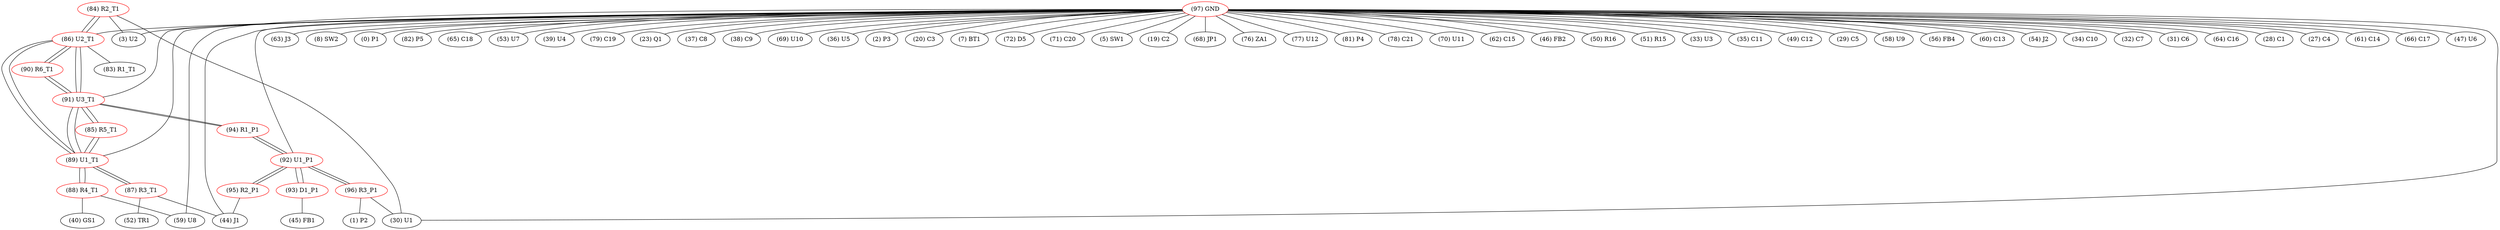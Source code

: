graph {
	84 [label="(84) R2_T1" color=red]
	30 [label="(30) U1"]
	3 [label="(3) U2"]
	86 [label="(86) U2_T1"]
	85 [label="(85) R5_T1" color=red]
	91 [label="(91) U3_T1"]
	89 [label="(89) U1_T1"]
	86 [label="(86) U2_T1" color=red]
	91 [label="(91) U3_T1"]
	89 [label="(89) U1_T1"]
	84 [label="(84) R2_T1"]
	83 [label="(83) R1_T1"]
	90 [label="(90) R6_T1"]
	87 [label="(87) R3_T1" color=red]
	44 [label="(44) J1"]
	52 [label="(52) TR1"]
	89 [label="(89) U1_T1"]
	88 [label="(88) R4_T1" color=red]
	59 [label="(59) U8"]
	40 [label="(40) GS1"]
	89 [label="(89) U1_T1"]
	89 [label="(89) U1_T1" color=red]
	88 [label="(88) R4_T1"]
	86 [label="(86) U2_T1"]
	91 [label="(91) U3_T1"]
	85 [label="(85) R5_T1"]
	87 [label="(87) R3_T1"]
	90 [label="(90) R6_T1" color=red]
	91 [label="(91) U3_T1"]
	86 [label="(86) U2_T1"]
	91 [label="(91) U3_T1" color=red]
	90 [label="(90) R6_T1"]
	85 [label="(85) R5_T1"]
	86 [label="(86) U2_T1"]
	89 [label="(89) U1_T1"]
	94 [label="(94) R1_P1"]
	92 [label="(92) U1_P1" color=red]
	93 [label="(93) D1_P1"]
	95 [label="(95) R2_P1"]
	96 [label="(96) R3_P1"]
	94 [label="(94) R1_P1"]
	93 [label="(93) D1_P1" color=red]
	45 [label="(45) FB1"]
	92 [label="(92) U1_P1"]
	94 [label="(94) R1_P1" color=red]
	91 [label="(91) U3_T1"]
	92 [label="(92) U1_P1"]
	95 [label="(95) R2_P1" color=red]
	44 [label="(44) J1"]
	92 [label="(92) U1_P1"]
	96 [label="(96) R3_P1" color=red]
	30 [label="(30) U1"]
	1 [label="(1) P2"]
	92 [label="(92) U1_P1"]
	97 [label="(97) GND" color=red]
	63 [label="(63) J3"]
	8 [label="(8) SW2"]
	0 [label="(0) P1"]
	82 [label="(82) P5"]
	65 [label="(65) C18"]
	53 [label="(53) U7"]
	39 [label="(39) U4"]
	79 [label="(79) C19"]
	23 [label="(23) Q1"]
	37 [label="(37) C8"]
	38 [label="(38) C9"]
	69 [label="(69) U10"]
	36 [label="(36) U5"]
	2 [label="(2) P3"]
	3 [label="(3) U2"]
	20 [label="(20) C3"]
	7 [label="(7) BT1"]
	72 [label="(72) D5"]
	71 [label="(71) C20"]
	5 [label="(5) SW1"]
	19 [label="(19) C2"]
	68 [label="(68) JP1"]
	76 [label="(76) ZA1"]
	77 [label="(77) U12"]
	81 [label="(81) P4"]
	78 [label="(78) C21"]
	70 [label="(70) U11"]
	59 [label="(59) U8"]
	62 [label="(62) C15"]
	46 [label="(46) FB2"]
	50 [label="(50) R16"]
	51 [label="(51) R15"]
	33 [label="(33) U3"]
	35 [label="(35) C11"]
	49 [label="(49) C12"]
	29 [label="(29) C5"]
	58 [label="(58) U9"]
	56 [label="(56) FB4"]
	60 [label="(60) C13"]
	54 [label="(54) J2"]
	34 [label="(34) C10"]
	32 [label="(32) C7"]
	31 [label="(31) C6"]
	64 [label="(64) C16"]
	30 [label="(30) U1"]
	28 [label="(28) C1"]
	27 [label="(27) C4"]
	61 [label="(61) C14"]
	66 [label="(66) C17"]
	44 [label="(44) J1"]
	47 [label="(47) U6"]
	91 [label="(91) U3_T1"]
	89 [label="(89) U1_T1"]
	86 [label="(86) U2_T1"]
	92 [label="(92) U1_P1"]
	84 -- 30
	84 -- 3
	84 -- 86
	85 -- 91
	85 -- 89
	86 -- 91
	86 -- 89
	86 -- 84
	86 -- 83
	86 -- 90
	87 -- 44
	87 -- 52
	87 -- 89
	88 -- 59
	88 -- 40
	88 -- 89
	89 -- 88
	89 -- 86
	89 -- 91
	89 -- 85
	89 -- 87
	90 -- 91
	90 -- 86
	91 -- 90
	91 -- 85
	91 -- 86
	91 -- 89
	91 -- 94
	92 -- 93
	92 -- 95
	92 -- 96
	92 -- 94
	93 -- 45
	93 -- 92
	94 -- 91
	94 -- 92
	95 -- 44
	95 -- 92
	96 -- 30
	96 -- 1
	96 -- 92
	97 -- 63
	97 -- 8
	97 -- 0
	97 -- 82
	97 -- 65
	97 -- 53
	97 -- 39
	97 -- 79
	97 -- 23
	97 -- 37
	97 -- 38
	97 -- 69
	97 -- 36
	97 -- 2
	97 -- 3
	97 -- 20
	97 -- 7
	97 -- 72
	97 -- 71
	97 -- 5
	97 -- 19
	97 -- 68
	97 -- 76
	97 -- 77
	97 -- 81
	97 -- 78
	97 -- 70
	97 -- 59
	97 -- 62
	97 -- 46
	97 -- 50
	97 -- 51
	97 -- 33
	97 -- 35
	97 -- 49
	97 -- 29
	97 -- 58
	97 -- 56
	97 -- 60
	97 -- 54
	97 -- 34
	97 -- 32
	97 -- 31
	97 -- 64
	97 -- 30
	97 -- 28
	97 -- 27
	97 -- 61
	97 -- 66
	97 -- 44
	97 -- 47
	97 -- 91
	97 -- 89
	97 -- 86
	97 -- 92
}